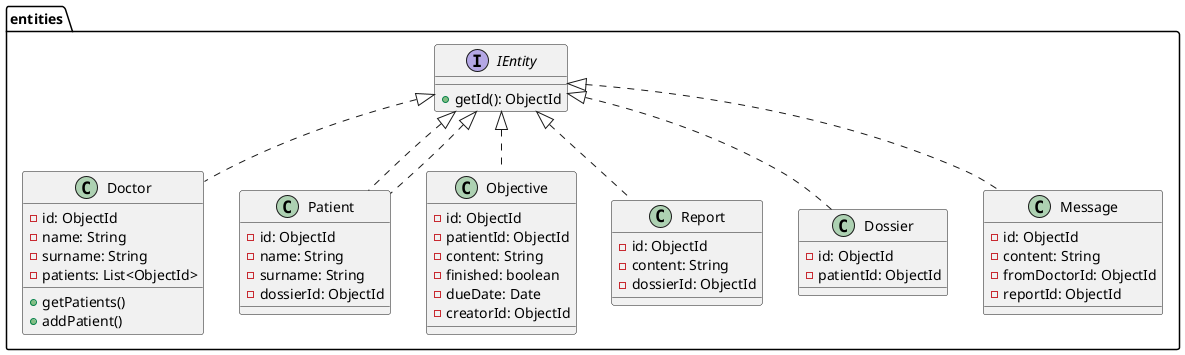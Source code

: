 @startuml

package entities{


    interface IEntity{
        + getId(): ObjectId
    }

    class Doctor{

        - id: ObjectId
        - name: String
        - surname: String
        - patients: List<ObjectId>

        + getPatients()
        + addPatient()
    }

    class Patient{
        - id: ObjectId
        - name: String
        - surname: String
        - dossierId: ObjectId
    }

    class Objective{
        - id: ObjectId
        - patientId: ObjectId
        - content: String
        - finished: boolean
        - dueDate: Date
        - creatorId: ObjectId

    }

    class Report{
        - id: ObjectId
        - content: String
        - dossierId: ObjectId
    }

    class Dossier{
        - id: ObjectId
        - patientId: ObjectId
    }

    class Message{
        - id: ObjectId
        - content: String
        - fromDoctorId: ObjectId
        - reportId: ObjectId
    }
    Doctor .up.|> IEntity
    Patient .up.|> IEntity
    Dossier .up.|> IEntity
    Report .up.|> IEntity
    Patient .up.|> IEntity
    Message .up.|> IEntity
    Objective .up.|> IEntity
}

@enduml